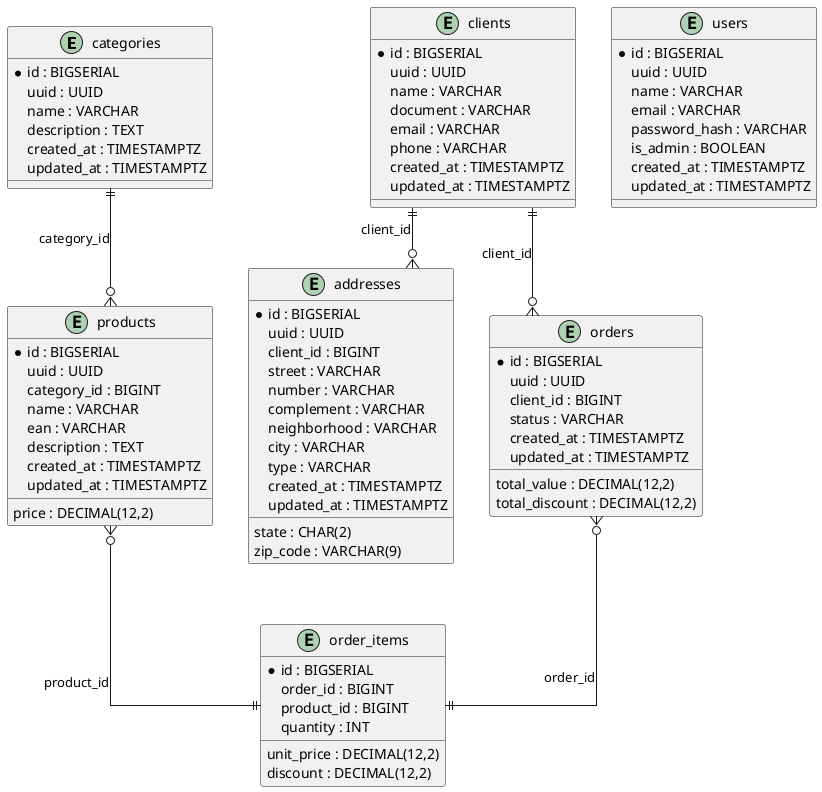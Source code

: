 @startuml schema-normalized
skinparam linetype ortho

entity categories {
  * id : BIGSERIAL
  uuid : UUID
  name : VARCHAR
  description : TEXT
  created_at : TIMESTAMPTZ
  updated_at : TIMESTAMPTZ
}

entity products {
  * id : BIGSERIAL
  uuid : UUID
  category_id : BIGINT
  name : VARCHAR
  ean : VARCHAR
  price : DECIMAL(12,2)
  description : TEXT
  created_at : TIMESTAMPTZ
  updated_at : TIMESTAMPTZ
}

entity clients {
  * id : BIGSERIAL
  uuid : UUID
  name : VARCHAR
  document : VARCHAR
  email : VARCHAR
  phone : VARCHAR
  created_at : TIMESTAMPTZ
  updated_at : TIMESTAMPTZ
}

entity addresses {
  * id : BIGSERIAL
  uuid : UUID
  client_id : BIGINT
  street : VARCHAR
  number : VARCHAR
  complement : VARCHAR
  neighborhood : VARCHAR
  city : VARCHAR
  state : CHAR(2)
  zip_code : VARCHAR(9)
  type : VARCHAR
  created_at : TIMESTAMPTZ
  updated_at : TIMESTAMPTZ
}

entity users {
  * id : BIGSERIAL
  uuid : UUID
  name : VARCHAR
  email : VARCHAR
  password_hash : VARCHAR
  is_admin : BOOLEAN
  created_at : TIMESTAMPTZ
  updated_at : TIMESTAMPTZ
}

entity orders {
  * id : BIGSERIAL
  uuid : UUID
  client_id : BIGINT
  total_value : DECIMAL(12,2)
  total_discount : DECIMAL(12,2)
  status : VARCHAR
  created_at : TIMESTAMPTZ
  updated_at : TIMESTAMPTZ
}

entity order_items {
  * id : BIGSERIAL
  order_id : BIGINT
  product_id : BIGINT
  quantity : INT
  unit_price : DECIMAL(12,2)
  discount : DECIMAL(12,2)
}


categories ||--o{ products : "category_id"
clients ||--o{ addresses : "client_id"
clients ||--o{ orders : "client_id"
orders }o--|| order_items : "order_id"
products }o--|| order_items : "product_id"
@enduml